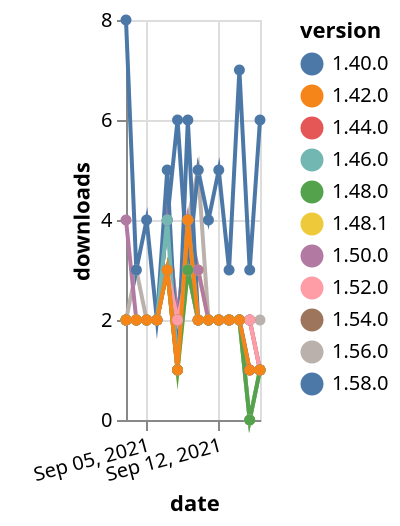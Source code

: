 {"$schema": "https://vega.github.io/schema/vega-lite/v5.json", "description": "A simple bar chart with embedded data.", "data": {"values": [{"date": "2021-09-03", "total": 1066, "delta": 2, "version": "1.56.0"}, {"date": "2021-09-04", "total": 1069, "delta": 3, "version": "1.56.0"}, {"date": "2021-09-05", "total": 1071, "delta": 2, "version": "1.56.0"}, {"date": "2021-09-06", "total": 1073, "delta": 2, "version": "1.56.0"}, {"date": "2021-09-07", "total": 1077, "delta": 4, "version": "1.56.0"}, {"date": "2021-09-08", "total": 1079, "delta": 2, "version": "1.56.0"}, {"date": "2021-09-09", "total": 1083, "delta": 4, "version": "1.56.0"}, {"date": "2021-09-10", "total": 1088, "delta": 5, "version": "1.56.0"}, {"date": "2021-09-11", "total": 1090, "delta": 2, "version": "1.56.0"}, {"date": "2021-09-12", "total": 1092, "delta": 2, "version": "1.56.0"}, {"date": "2021-09-13", "total": 1094, "delta": 2, "version": "1.56.0"}, {"date": "2021-09-14", "total": 1096, "delta": 2, "version": "1.56.0"}, {"date": "2021-09-15", "total": 1098, "delta": 2, "version": "1.56.0"}, {"date": "2021-09-16", "total": 1100, "delta": 2, "version": "1.56.0"}, {"date": "2021-09-03", "total": 2551, "delta": 2, "version": "1.48.1"}, {"date": "2021-09-04", "total": 2553, "delta": 2, "version": "1.48.1"}, {"date": "2021-09-05", "total": 2555, "delta": 2, "version": "1.48.1"}, {"date": "2021-09-06", "total": 2557, "delta": 2, "version": "1.48.1"}, {"date": "2021-09-07", "total": 2560, "delta": 3, "version": "1.48.1"}, {"date": "2021-09-08", "total": 2561, "delta": 1, "version": "1.48.1"}, {"date": "2021-09-09", "total": 2564, "delta": 3, "version": "1.48.1"}, {"date": "2021-09-10", "total": 2567, "delta": 3, "version": "1.48.1"}, {"date": "2021-09-11", "total": 2569, "delta": 2, "version": "1.48.1"}, {"date": "2021-09-12", "total": 2571, "delta": 2, "version": "1.48.1"}, {"date": "2021-09-13", "total": 2573, "delta": 2, "version": "1.48.1"}, {"date": "2021-09-14", "total": 2575, "delta": 2, "version": "1.48.1"}, {"date": "2021-09-15", "total": 2575, "delta": 0, "version": "1.48.1"}, {"date": "2021-09-16", "total": 2576, "delta": 1, "version": "1.48.1"}, {"date": "2021-09-03", "total": 1083, "delta": 2, "version": "1.54.0"}, {"date": "2021-09-04", "total": 1085, "delta": 2, "version": "1.54.0"}, {"date": "2021-09-05", "total": 1087, "delta": 2, "version": "1.54.0"}, {"date": "2021-09-06", "total": 1089, "delta": 2, "version": "1.54.0"}, {"date": "2021-09-07", "total": 1092, "delta": 3, "version": "1.54.0"}, {"date": "2021-09-08", "total": 1094, "delta": 2, "version": "1.54.0"}, {"date": "2021-09-09", "total": 1097, "delta": 3, "version": "1.54.0"}, {"date": "2021-09-10", "total": 1099, "delta": 2, "version": "1.54.0"}, {"date": "2021-09-11", "total": 1101, "delta": 2, "version": "1.54.0"}, {"date": "2021-09-12", "total": 1103, "delta": 2, "version": "1.54.0"}, {"date": "2021-09-13", "total": 1105, "delta": 2, "version": "1.54.0"}, {"date": "2021-09-14", "total": 1107, "delta": 2, "version": "1.54.0"}, {"date": "2021-09-15", "total": 1109, "delta": 2, "version": "1.54.0"}, {"date": "2021-09-16", "total": 1110, "delta": 1, "version": "1.54.0"}, {"date": "2021-09-03", "total": 359, "delta": 8, "version": "1.58.0"}, {"date": "2021-09-04", "total": 362, "delta": 3, "version": "1.58.0"}, {"date": "2021-09-05", "total": 366, "delta": 4, "version": "1.58.0"}, {"date": "2021-09-06", "total": 368, "delta": 2, "version": "1.58.0"}, {"date": "2021-09-07", "total": 372, "delta": 4, "version": "1.58.0"}, {"date": "2021-09-08", "total": 378, "delta": 6, "version": "1.58.0"}, {"date": "2021-09-09", "total": 381, "delta": 3, "version": "1.58.0"}, {"date": "2021-09-10", "total": 386, "delta": 5, "version": "1.58.0"}, {"date": "2021-09-11", "total": 390, "delta": 4, "version": "1.58.0"}, {"date": "2021-09-12", "total": 395, "delta": 5, "version": "1.58.0"}, {"date": "2021-09-13", "total": 398, "delta": 3, "version": "1.58.0"}, {"date": "2021-09-14", "total": 405, "delta": 7, "version": "1.58.0"}, {"date": "2021-09-15", "total": 408, "delta": 3, "version": "1.58.0"}, {"date": "2021-09-16", "total": 414, "delta": 6, "version": "1.58.0"}, {"date": "2021-09-03", "total": 2273, "delta": 4, "version": "1.50.0"}, {"date": "2021-09-04", "total": 2275, "delta": 2, "version": "1.50.0"}, {"date": "2021-09-05", "total": 2277, "delta": 2, "version": "1.50.0"}, {"date": "2021-09-06", "total": 2279, "delta": 2, "version": "1.50.0"}, {"date": "2021-09-07", "total": 2283, "delta": 4, "version": "1.50.0"}, {"date": "2021-09-08", "total": 2285, "delta": 2, "version": "1.50.0"}, {"date": "2021-09-09", "total": 2289, "delta": 4, "version": "1.50.0"}, {"date": "2021-09-10", "total": 2292, "delta": 3, "version": "1.50.0"}, {"date": "2021-09-11", "total": 2294, "delta": 2, "version": "1.50.0"}, {"date": "2021-09-12", "total": 2296, "delta": 2, "version": "1.50.0"}, {"date": "2021-09-13", "total": 2298, "delta": 2, "version": "1.50.0"}, {"date": "2021-09-14", "total": 2300, "delta": 2, "version": "1.50.0"}, {"date": "2021-09-15", "total": 2302, "delta": 2, "version": "1.50.0"}, {"date": "2021-09-16", "total": 2303, "delta": 1, "version": "1.50.0"}, {"date": "2021-09-03", "total": 3181, "delta": 2, "version": "1.44.0"}, {"date": "2021-09-04", "total": 3183, "delta": 2, "version": "1.44.0"}, {"date": "2021-09-05", "total": 3185, "delta": 2, "version": "1.44.0"}, {"date": "2021-09-06", "total": 3187, "delta": 2, "version": "1.44.0"}, {"date": "2021-09-07", "total": 3190, "delta": 3, "version": "1.44.0"}, {"date": "2021-09-08", "total": 3191, "delta": 1, "version": "1.44.0"}, {"date": "2021-09-09", "total": 3195, "delta": 4, "version": "1.44.0"}, {"date": "2021-09-10", "total": 3197, "delta": 2, "version": "1.44.0"}, {"date": "2021-09-11", "total": 3199, "delta": 2, "version": "1.44.0"}, {"date": "2021-09-12", "total": 3201, "delta": 2, "version": "1.44.0"}, {"date": "2021-09-13", "total": 3203, "delta": 2, "version": "1.44.0"}, {"date": "2021-09-14", "total": 3205, "delta": 2, "version": "1.44.0"}, {"date": "2021-09-15", "total": 3206, "delta": 1, "version": "1.44.0"}, {"date": "2021-09-16", "total": 3207, "delta": 1, "version": "1.44.0"}, {"date": "2021-09-03", "total": 4034, "delta": 2, "version": "1.40.0"}, {"date": "2021-09-04", "total": 4036, "delta": 2, "version": "1.40.0"}, {"date": "2021-09-05", "total": 4038, "delta": 2, "version": "1.40.0"}, {"date": "2021-09-06", "total": 4040, "delta": 2, "version": "1.40.0"}, {"date": "2021-09-07", "total": 4045, "delta": 5, "version": "1.40.0"}, {"date": "2021-09-08", "total": 4046, "delta": 1, "version": "1.40.0"}, {"date": "2021-09-09", "total": 4052, "delta": 6, "version": "1.40.0"}, {"date": "2021-09-10", "total": 4054, "delta": 2, "version": "1.40.0"}, {"date": "2021-09-11", "total": 4056, "delta": 2, "version": "1.40.0"}, {"date": "2021-09-12", "total": 4058, "delta": 2, "version": "1.40.0"}, {"date": "2021-09-13", "total": 4060, "delta": 2, "version": "1.40.0"}, {"date": "2021-09-14", "total": 4062, "delta": 2, "version": "1.40.0"}, {"date": "2021-09-15", "total": 4063, "delta": 1, "version": "1.40.0"}, {"date": "2021-09-16", "total": 4064, "delta": 1, "version": "1.40.0"}, {"date": "2021-09-03", "total": 3109, "delta": 2, "version": "1.46.0"}, {"date": "2021-09-04", "total": 3111, "delta": 2, "version": "1.46.0"}, {"date": "2021-09-05", "total": 3113, "delta": 2, "version": "1.46.0"}, {"date": "2021-09-06", "total": 3115, "delta": 2, "version": "1.46.0"}, {"date": "2021-09-07", "total": 3119, "delta": 4, "version": "1.46.0"}, {"date": "2021-09-08", "total": 3120, "delta": 1, "version": "1.46.0"}, {"date": "2021-09-09", "total": 3124, "delta": 4, "version": "1.46.0"}, {"date": "2021-09-10", "total": 3126, "delta": 2, "version": "1.46.0"}, {"date": "2021-09-11", "total": 3128, "delta": 2, "version": "1.46.0"}, {"date": "2021-09-12", "total": 3130, "delta": 2, "version": "1.46.0"}, {"date": "2021-09-13", "total": 3132, "delta": 2, "version": "1.46.0"}, {"date": "2021-09-14", "total": 3134, "delta": 2, "version": "1.46.0"}, {"date": "2021-09-15", "total": 3134, "delta": 0, "version": "1.46.0"}, {"date": "2021-09-16", "total": 3135, "delta": 1, "version": "1.46.0"}, {"date": "2021-09-03", "total": 1795, "delta": 2, "version": "1.52.0"}, {"date": "2021-09-04", "total": 1797, "delta": 2, "version": "1.52.0"}, {"date": "2021-09-05", "total": 1799, "delta": 2, "version": "1.52.0"}, {"date": "2021-09-06", "total": 1801, "delta": 2, "version": "1.52.0"}, {"date": "2021-09-07", "total": 1804, "delta": 3, "version": "1.52.0"}, {"date": "2021-09-08", "total": 1806, "delta": 2, "version": "1.52.0"}, {"date": "2021-09-09", "total": 1809, "delta": 3, "version": "1.52.0"}, {"date": "2021-09-10", "total": 1811, "delta": 2, "version": "1.52.0"}, {"date": "2021-09-11", "total": 1813, "delta": 2, "version": "1.52.0"}, {"date": "2021-09-12", "total": 1815, "delta": 2, "version": "1.52.0"}, {"date": "2021-09-13", "total": 1817, "delta": 2, "version": "1.52.0"}, {"date": "2021-09-14", "total": 1819, "delta": 2, "version": "1.52.0"}, {"date": "2021-09-15", "total": 1821, "delta": 2, "version": "1.52.0"}, {"date": "2021-09-16", "total": 1822, "delta": 1, "version": "1.52.0"}, {"date": "2021-09-03", "total": 2433, "delta": 2, "version": "1.48.0"}, {"date": "2021-09-04", "total": 2435, "delta": 2, "version": "1.48.0"}, {"date": "2021-09-05", "total": 2437, "delta": 2, "version": "1.48.0"}, {"date": "2021-09-06", "total": 2439, "delta": 2, "version": "1.48.0"}, {"date": "2021-09-07", "total": 2442, "delta": 3, "version": "1.48.0"}, {"date": "2021-09-08", "total": 2443, "delta": 1, "version": "1.48.0"}, {"date": "2021-09-09", "total": 2446, "delta": 3, "version": "1.48.0"}, {"date": "2021-09-10", "total": 2448, "delta": 2, "version": "1.48.0"}, {"date": "2021-09-11", "total": 2450, "delta": 2, "version": "1.48.0"}, {"date": "2021-09-12", "total": 2452, "delta": 2, "version": "1.48.0"}, {"date": "2021-09-13", "total": 2454, "delta": 2, "version": "1.48.0"}, {"date": "2021-09-14", "total": 2456, "delta": 2, "version": "1.48.0"}, {"date": "2021-09-15", "total": 2456, "delta": 0, "version": "1.48.0"}, {"date": "2021-09-16", "total": 2457, "delta": 1, "version": "1.48.0"}, {"date": "2021-09-03", "total": 2594, "delta": 2, "version": "1.42.0"}, {"date": "2021-09-04", "total": 2596, "delta": 2, "version": "1.42.0"}, {"date": "2021-09-05", "total": 2598, "delta": 2, "version": "1.42.0"}, {"date": "2021-09-06", "total": 2600, "delta": 2, "version": "1.42.0"}, {"date": "2021-09-07", "total": 2603, "delta": 3, "version": "1.42.0"}, {"date": "2021-09-08", "total": 2604, "delta": 1, "version": "1.42.0"}, {"date": "2021-09-09", "total": 2608, "delta": 4, "version": "1.42.0"}, {"date": "2021-09-10", "total": 2610, "delta": 2, "version": "1.42.0"}, {"date": "2021-09-11", "total": 2612, "delta": 2, "version": "1.42.0"}, {"date": "2021-09-12", "total": 2614, "delta": 2, "version": "1.42.0"}, {"date": "2021-09-13", "total": 2616, "delta": 2, "version": "1.42.0"}, {"date": "2021-09-14", "total": 2618, "delta": 2, "version": "1.42.0"}, {"date": "2021-09-15", "total": 2619, "delta": 1, "version": "1.42.0"}, {"date": "2021-09-16", "total": 2620, "delta": 1, "version": "1.42.0"}]}, "width": "container", "mark": {"type": "line", "point": {"filled": true}}, "encoding": {"x": {"field": "date", "type": "temporal", "timeUnit": "yearmonthdate", "title": "date", "axis": {"labelAngle": -15}}, "y": {"field": "delta", "type": "quantitative", "title": "downloads"}, "color": {"field": "version", "type": "nominal"}, "tooltip": {"field": "delta"}}}